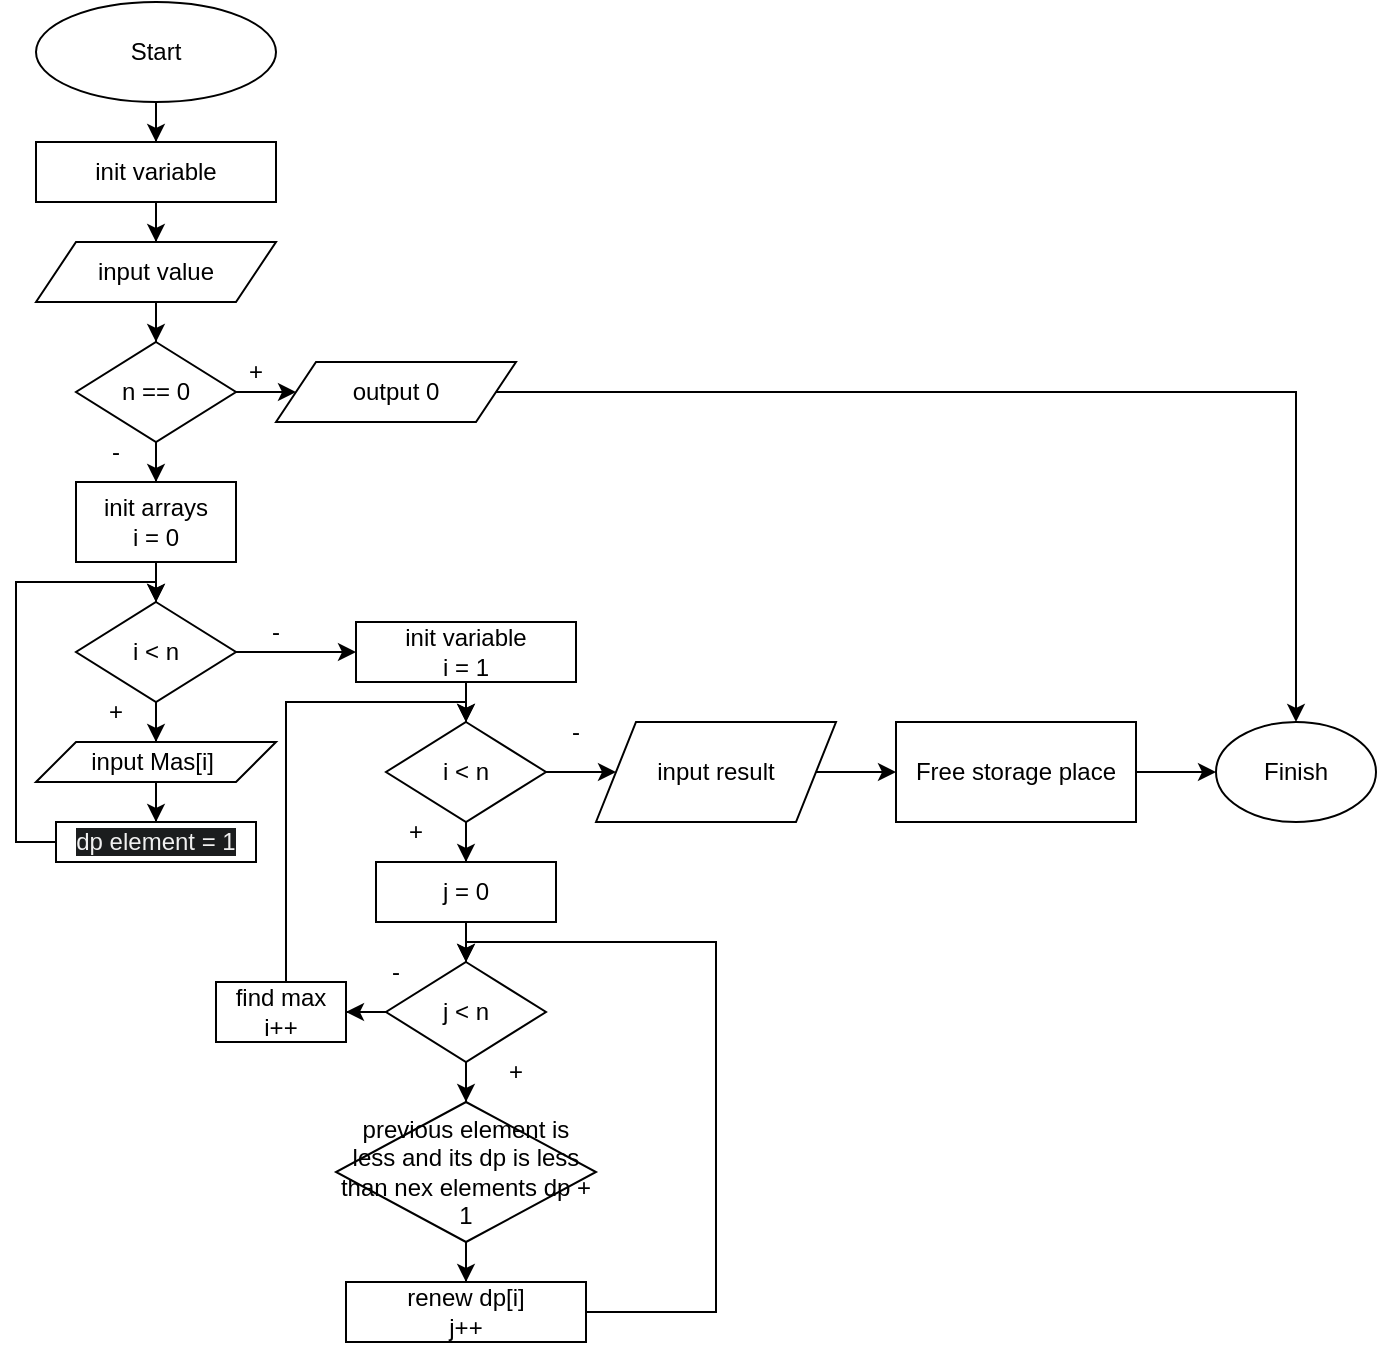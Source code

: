 <mxfile version="24.7.17">
  <diagram id="C5RBs43oDa-KdzZeNtuy" name="Page-1">
    <mxGraphModel dx="1387" dy="658" grid="1" gridSize="10" guides="1" tooltips="1" connect="1" arrows="1" fold="1" page="1" pageScale="1" pageWidth="827" pageHeight="1169" math="0" shadow="0">
      <root>
        <mxCell id="WIyWlLk6GJQsqaUBKTNV-0" />
        <mxCell id="WIyWlLk6GJQsqaUBKTNV-1" parent="WIyWlLk6GJQsqaUBKTNV-0" />
        <mxCell id="3S8DhHjlFQ5moOpjgEb2-2" value="" style="edgeStyle=orthogonalEdgeStyle;rounded=0;orthogonalLoop=1;jettySize=auto;html=1;" edge="1" parent="WIyWlLk6GJQsqaUBKTNV-1" source="3S8DhHjlFQ5moOpjgEb2-0" target="3S8DhHjlFQ5moOpjgEb2-1">
          <mxGeometry relative="1" as="geometry" />
        </mxCell>
        <mxCell id="3S8DhHjlFQ5moOpjgEb2-0" value="Start" style="ellipse;whiteSpace=wrap;html=1;" vertex="1" parent="WIyWlLk6GJQsqaUBKTNV-1">
          <mxGeometry x="20" y="10" width="120" height="50" as="geometry" />
        </mxCell>
        <mxCell id="3S8DhHjlFQ5moOpjgEb2-4" value="" style="edgeStyle=orthogonalEdgeStyle;rounded=0;orthogonalLoop=1;jettySize=auto;html=1;" edge="1" parent="WIyWlLk6GJQsqaUBKTNV-1" source="3S8DhHjlFQ5moOpjgEb2-1" target="3S8DhHjlFQ5moOpjgEb2-3">
          <mxGeometry relative="1" as="geometry" />
        </mxCell>
        <mxCell id="3S8DhHjlFQ5moOpjgEb2-1" value="init variable" style="whiteSpace=wrap;html=1;" vertex="1" parent="WIyWlLk6GJQsqaUBKTNV-1">
          <mxGeometry x="20" y="80" width="120" height="30" as="geometry" />
        </mxCell>
        <mxCell id="3S8DhHjlFQ5moOpjgEb2-6" value="" style="edgeStyle=orthogonalEdgeStyle;rounded=0;orthogonalLoop=1;jettySize=auto;html=1;" edge="1" parent="WIyWlLk6GJQsqaUBKTNV-1" source="3S8DhHjlFQ5moOpjgEb2-3" target="3S8DhHjlFQ5moOpjgEb2-5">
          <mxGeometry relative="1" as="geometry" />
        </mxCell>
        <mxCell id="3S8DhHjlFQ5moOpjgEb2-3" value="input value" style="shape=parallelogram;perimeter=parallelogramPerimeter;whiteSpace=wrap;html=1;fixedSize=1;" vertex="1" parent="WIyWlLk6GJQsqaUBKTNV-1">
          <mxGeometry x="20" y="130" width="120" height="30" as="geometry" />
        </mxCell>
        <mxCell id="3S8DhHjlFQ5moOpjgEb2-8" value="" style="edgeStyle=orthogonalEdgeStyle;rounded=0;orthogonalLoop=1;jettySize=auto;html=1;" edge="1" parent="WIyWlLk6GJQsqaUBKTNV-1" source="3S8DhHjlFQ5moOpjgEb2-5" target="3S8DhHjlFQ5moOpjgEb2-7">
          <mxGeometry relative="1" as="geometry" />
        </mxCell>
        <mxCell id="3S8DhHjlFQ5moOpjgEb2-12" value="" style="edgeStyle=orthogonalEdgeStyle;rounded=0;orthogonalLoop=1;jettySize=auto;html=1;" edge="1" parent="WIyWlLk6GJQsqaUBKTNV-1" source="3S8DhHjlFQ5moOpjgEb2-5" target="3S8DhHjlFQ5moOpjgEb2-11">
          <mxGeometry relative="1" as="geometry" />
        </mxCell>
        <mxCell id="3S8DhHjlFQ5moOpjgEb2-5" value="n == 0" style="rhombus;whiteSpace=wrap;html=1;" vertex="1" parent="WIyWlLk6GJQsqaUBKTNV-1">
          <mxGeometry x="40" y="180" width="80" height="50" as="geometry" />
        </mxCell>
        <mxCell id="3S8DhHjlFQ5moOpjgEb2-46" style="edgeStyle=orthogonalEdgeStyle;rounded=0;orthogonalLoop=1;jettySize=auto;html=1;exitX=1;exitY=0.5;exitDx=0;exitDy=0;entryX=0.5;entryY=0;entryDx=0;entryDy=0;" edge="1" parent="WIyWlLk6GJQsqaUBKTNV-1" source="3S8DhHjlFQ5moOpjgEb2-7" target="3S8DhHjlFQ5moOpjgEb2-44">
          <mxGeometry relative="1" as="geometry" />
        </mxCell>
        <mxCell id="3S8DhHjlFQ5moOpjgEb2-7" value="output 0" style="shape=parallelogram;perimeter=parallelogramPerimeter;whiteSpace=wrap;html=1;fixedSize=1;" vertex="1" parent="WIyWlLk6GJQsqaUBKTNV-1">
          <mxGeometry x="140" y="190" width="120" height="30" as="geometry" />
        </mxCell>
        <mxCell id="3S8DhHjlFQ5moOpjgEb2-14" value="" style="edgeStyle=orthogonalEdgeStyle;rounded=0;orthogonalLoop=1;jettySize=auto;html=1;" edge="1" parent="WIyWlLk6GJQsqaUBKTNV-1" source="3S8DhHjlFQ5moOpjgEb2-11" target="3S8DhHjlFQ5moOpjgEb2-13">
          <mxGeometry relative="1" as="geometry" />
        </mxCell>
        <mxCell id="3S8DhHjlFQ5moOpjgEb2-11" value="init arrays&lt;div&gt;i = 0&lt;/div&gt;" style="whiteSpace=wrap;html=1;" vertex="1" parent="WIyWlLk6GJQsqaUBKTNV-1">
          <mxGeometry x="40" y="250" width="80" height="40" as="geometry" />
        </mxCell>
        <mxCell id="3S8DhHjlFQ5moOpjgEb2-16" value="" style="edgeStyle=orthogonalEdgeStyle;rounded=0;orthogonalLoop=1;jettySize=auto;html=1;" edge="1" parent="WIyWlLk6GJQsqaUBKTNV-1" source="3S8DhHjlFQ5moOpjgEb2-17" target="3S8DhHjlFQ5moOpjgEb2-15">
          <mxGeometry relative="1" as="geometry" />
        </mxCell>
        <mxCell id="3S8DhHjlFQ5moOpjgEb2-22" value="" style="edgeStyle=orthogonalEdgeStyle;rounded=0;orthogonalLoop=1;jettySize=auto;html=1;" edge="1" parent="WIyWlLk6GJQsqaUBKTNV-1" source="3S8DhHjlFQ5moOpjgEb2-13" target="3S8DhHjlFQ5moOpjgEb2-21">
          <mxGeometry relative="1" as="geometry" />
        </mxCell>
        <mxCell id="3S8DhHjlFQ5moOpjgEb2-13" value="i &amp;lt; n" style="rhombus;whiteSpace=wrap;html=1;" vertex="1" parent="WIyWlLk6GJQsqaUBKTNV-1">
          <mxGeometry x="40" y="310" width="80" height="50" as="geometry" />
        </mxCell>
        <mxCell id="3S8DhHjlFQ5moOpjgEb2-20" style="edgeStyle=orthogonalEdgeStyle;rounded=0;orthogonalLoop=1;jettySize=auto;html=1;exitX=0;exitY=0.5;exitDx=0;exitDy=0;entryX=0.5;entryY=0;entryDx=0;entryDy=0;" edge="1" parent="WIyWlLk6GJQsqaUBKTNV-1" source="3S8DhHjlFQ5moOpjgEb2-15" target="3S8DhHjlFQ5moOpjgEb2-13">
          <mxGeometry relative="1" as="geometry">
            <Array as="points">
              <mxPoint x="10" y="430" />
              <mxPoint x="10" y="300" />
              <mxPoint x="80" y="300" />
            </Array>
          </mxGeometry>
        </mxCell>
        <mxCell id="3S8DhHjlFQ5moOpjgEb2-15" value="&lt;span style=&quot;color: rgb(240, 240, 240); font-family: Helvetica; font-size: 12px; font-style: normal; font-variant-ligatures: normal; font-variant-caps: normal; font-weight: 400; letter-spacing: normal; orphans: 2; text-align: center; text-indent: 0px; text-transform: none; widows: 2; word-spacing: 0px; -webkit-text-stroke-width: 0px; white-space: normal; background-color: rgb(27, 29, 30); text-decoration-thickness: initial; text-decoration-style: initial; text-decoration-color: initial; display: inline !important; float: none;&quot;&gt;dp element = 1&lt;/span&gt;" style="whiteSpace=wrap;html=1;" vertex="1" parent="WIyWlLk6GJQsqaUBKTNV-1">
          <mxGeometry x="30" y="420" width="100" height="20" as="geometry" />
        </mxCell>
        <mxCell id="3S8DhHjlFQ5moOpjgEb2-19" value="" style="edgeStyle=orthogonalEdgeStyle;rounded=0;orthogonalLoop=1;jettySize=auto;html=1;" edge="1" parent="WIyWlLk6GJQsqaUBKTNV-1" source="3S8DhHjlFQ5moOpjgEb2-13" target="3S8DhHjlFQ5moOpjgEb2-17">
          <mxGeometry relative="1" as="geometry">
            <mxPoint x="80" y="360" as="sourcePoint" />
            <mxPoint x="60" y="490" as="targetPoint" />
          </mxGeometry>
        </mxCell>
        <mxCell id="3S8DhHjlFQ5moOpjgEb2-17" value="input Mas[i]&lt;span style=&quot;background-color: initial;&quot;&gt;&amp;nbsp;&lt;/span&gt;" style="shape=parallelogram;perimeter=parallelogramPerimeter;whiteSpace=wrap;html=1;fixedSize=1;" vertex="1" parent="WIyWlLk6GJQsqaUBKTNV-1">
          <mxGeometry x="20" y="380" width="120" height="20" as="geometry" />
        </mxCell>
        <mxCell id="3S8DhHjlFQ5moOpjgEb2-24" value="" style="edgeStyle=orthogonalEdgeStyle;rounded=0;orthogonalLoop=1;jettySize=auto;html=1;" edge="1" parent="WIyWlLk6GJQsqaUBKTNV-1" source="3S8DhHjlFQ5moOpjgEb2-21" target="3S8DhHjlFQ5moOpjgEb2-23">
          <mxGeometry relative="1" as="geometry" />
        </mxCell>
        <mxCell id="3S8DhHjlFQ5moOpjgEb2-21" value="init variable&lt;div&gt;i = 1&lt;/div&gt;" style="whiteSpace=wrap;html=1;" vertex="1" parent="WIyWlLk6GJQsqaUBKTNV-1">
          <mxGeometry x="180" y="320" width="110" height="30" as="geometry" />
        </mxCell>
        <mxCell id="3S8DhHjlFQ5moOpjgEb2-26" value="" style="edgeStyle=orthogonalEdgeStyle;rounded=0;orthogonalLoop=1;jettySize=auto;html=1;" edge="1" parent="WIyWlLk6GJQsqaUBKTNV-1" source="3S8DhHjlFQ5moOpjgEb2-23" target="3S8DhHjlFQ5moOpjgEb2-25">
          <mxGeometry relative="1" as="geometry" />
        </mxCell>
        <mxCell id="3S8DhHjlFQ5moOpjgEb2-41" value="" style="edgeStyle=orthogonalEdgeStyle;rounded=0;orthogonalLoop=1;jettySize=auto;html=1;" edge="1" parent="WIyWlLk6GJQsqaUBKTNV-1" source="3S8DhHjlFQ5moOpjgEb2-23" target="3S8DhHjlFQ5moOpjgEb2-40">
          <mxGeometry relative="1" as="geometry" />
        </mxCell>
        <mxCell id="3S8DhHjlFQ5moOpjgEb2-23" value="i &amp;lt; n" style="rhombus;whiteSpace=wrap;html=1;" vertex="1" parent="WIyWlLk6GJQsqaUBKTNV-1">
          <mxGeometry x="195" y="370" width="80" height="50" as="geometry" />
        </mxCell>
        <mxCell id="3S8DhHjlFQ5moOpjgEb2-28" value="" style="edgeStyle=orthogonalEdgeStyle;rounded=0;orthogonalLoop=1;jettySize=auto;html=1;" edge="1" parent="WIyWlLk6GJQsqaUBKTNV-1" source="3S8DhHjlFQ5moOpjgEb2-25" target="3S8DhHjlFQ5moOpjgEb2-27">
          <mxGeometry relative="1" as="geometry" />
        </mxCell>
        <mxCell id="3S8DhHjlFQ5moOpjgEb2-25" value="j = 0" style="whiteSpace=wrap;html=1;" vertex="1" parent="WIyWlLk6GJQsqaUBKTNV-1">
          <mxGeometry x="190" y="440" width="90" height="30" as="geometry" />
        </mxCell>
        <mxCell id="3S8DhHjlFQ5moOpjgEb2-32" value="" style="edgeStyle=orthogonalEdgeStyle;rounded=0;orthogonalLoop=1;jettySize=auto;html=1;" edge="1" parent="WIyWlLk6GJQsqaUBKTNV-1" source="3S8DhHjlFQ5moOpjgEb2-27" target="3S8DhHjlFQ5moOpjgEb2-31">
          <mxGeometry relative="1" as="geometry" />
        </mxCell>
        <mxCell id="3S8DhHjlFQ5moOpjgEb2-38" value="" style="edgeStyle=orthogonalEdgeStyle;rounded=0;orthogonalLoop=1;jettySize=auto;html=1;" edge="1" parent="WIyWlLk6GJQsqaUBKTNV-1" source="3S8DhHjlFQ5moOpjgEb2-27" target="3S8DhHjlFQ5moOpjgEb2-37">
          <mxGeometry relative="1" as="geometry" />
        </mxCell>
        <mxCell id="3S8DhHjlFQ5moOpjgEb2-27" value="j &amp;lt; n" style="rhombus;whiteSpace=wrap;html=1;" vertex="1" parent="WIyWlLk6GJQsqaUBKTNV-1">
          <mxGeometry x="195" y="490" width="80" height="50" as="geometry" />
        </mxCell>
        <mxCell id="3S8DhHjlFQ5moOpjgEb2-34" value="" style="edgeStyle=orthogonalEdgeStyle;rounded=0;orthogonalLoop=1;jettySize=auto;html=1;" edge="1" parent="WIyWlLk6GJQsqaUBKTNV-1" source="3S8DhHjlFQ5moOpjgEb2-31" target="3S8DhHjlFQ5moOpjgEb2-33">
          <mxGeometry relative="1" as="geometry" />
        </mxCell>
        <mxCell id="3S8DhHjlFQ5moOpjgEb2-31" value="previous element is less and its dp is less than nex elements dp + 1" style="rhombus;whiteSpace=wrap;html=1;" vertex="1" parent="WIyWlLk6GJQsqaUBKTNV-1">
          <mxGeometry x="170" y="560" width="130" height="70" as="geometry" />
        </mxCell>
        <mxCell id="3S8DhHjlFQ5moOpjgEb2-36" style="edgeStyle=orthogonalEdgeStyle;rounded=0;orthogonalLoop=1;jettySize=auto;html=1;exitX=0;exitY=0.5;exitDx=0;exitDy=0;entryX=0.5;entryY=0;entryDx=0;entryDy=0;" edge="1" parent="WIyWlLk6GJQsqaUBKTNV-1" source="3S8DhHjlFQ5moOpjgEb2-33" target="3S8DhHjlFQ5moOpjgEb2-27">
          <mxGeometry relative="1" as="geometry">
            <Array as="points">
              <mxPoint x="360" y="665" />
              <mxPoint x="360" y="480" />
              <mxPoint x="235" y="480" />
            </Array>
          </mxGeometry>
        </mxCell>
        <mxCell id="3S8DhHjlFQ5moOpjgEb2-33" value="renew dp[i]&lt;div&gt;j++&lt;/div&gt;" style="whiteSpace=wrap;html=1;" vertex="1" parent="WIyWlLk6GJQsqaUBKTNV-1">
          <mxGeometry x="175" y="650" width="120" height="30" as="geometry" />
        </mxCell>
        <mxCell id="3S8DhHjlFQ5moOpjgEb2-39" style="edgeStyle=orthogonalEdgeStyle;rounded=0;orthogonalLoop=1;jettySize=auto;html=1;exitX=0.75;exitY=0;exitDx=0;exitDy=0;entryX=0.5;entryY=0;entryDx=0;entryDy=0;" edge="1" parent="WIyWlLk6GJQsqaUBKTNV-1" source="3S8DhHjlFQ5moOpjgEb2-37" target="3S8DhHjlFQ5moOpjgEb2-23">
          <mxGeometry relative="1" as="geometry">
            <Array as="points">
              <mxPoint x="145" y="360" />
              <mxPoint x="235" y="360" />
            </Array>
          </mxGeometry>
        </mxCell>
        <mxCell id="3S8DhHjlFQ5moOpjgEb2-37" value="find max&lt;div&gt;i++&lt;/div&gt;" style="whiteSpace=wrap;html=1;" vertex="1" parent="WIyWlLk6GJQsqaUBKTNV-1">
          <mxGeometry x="110" y="500" width="65" height="30" as="geometry" />
        </mxCell>
        <mxCell id="3S8DhHjlFQ5moOpjgEb2-43" value="" style="edgeStyle=orthogonalEdgeStyle;rounded=0;orthogonalLoop=1;jettySize=auto;html=1;" edge="1" parent="WIyWlLk6GJQsqaUBKTNV-1" source="3S8DhHjlFQ5moOpjgEb2-40" target="3S8DhHjlFQ5moOpjgEb2-42">
          <mxGeometry relative="1" as="geometry" />
        </mxCell>
        <mxCell id="3S8DhHjlFQ5moOpjgEb2-40" value="input result" style="shape=parallelogram;perimeter=parallelogramPerimeter;whiteSpace=wrap;html=1;fixedSize=1;" vertex="1" parent="WIyWlLk6GJQsqaUBKTNV-1">
          <mxGeometry x="300" y="370" width="120" height="50" as="geometry" />
        </mxCell>
        <mxCell id="3S8DhHjlFQ5moOpjgEb2-45" value="" style="edgeStyle=orthogonalEdgeStyle;rounded=0;orthogonalLoop=1;jettySize=auto;html=1;" edge="1" parent="WIyWlLk6GJQsqaUBKTNV-1" source="3S8DhHjlFQ5moOpjgEb2-42" target="3S8DhHjlFQ5moOpjgEb2-44">
          <mxGeometry relative="1" as="geometry" />
        </mxCell>
        <mxCell id="3S8DhHjlFQ5moOpjgEb2-42" value="Free storage place" style="whiteSpace=wrap;html=1;" vertex="1" parent="WIyWlLk6GJQsqaUBKTNV-1">
          <mxGeometry x="450" y="370" width="120" height="50" as="geometry" />
        </mxCell>
        <mxCell id="3S8DhHjlFQ5moOpjgEb2-44" value="Finish" style="ellipse;whiteSpace=wrap;html=1;" vertex="1" parent="WIyWlLk6GJQsqaUBKTNV-1">
          <mxGeometry x="610" y="370" width="80" height="50" as="geometry" />
        </mxCell>
        <mxCell id="3S8DhHjlFQ5moOpjgEb2-47" value="+" style="text;html=1;align=center;verticalAlign=middle;whiteSpace=wrap;rounded=0;" vertex="1" parent="WIyWlLk6GJQsqaUBKTNV-1">
          <mxGeometry x="100" y="180" width="60" height="30" as="geometry" />
        </mxCell>
        <mxCell id="3S8DhHjlFQ5moOpjgEb2-48" value="+" style="text;html=1;align=center;verticalAlign=middle;whiteSpace=wrap;rounded=0;" vertex="1" parent="WIyWlLk6GJQsqaUBKTNV-1">
          <mxGeometry x="30" y="350" width="60" height="30" as="geometry" />
        </mxCell>
        <mxCell id="3S8DhHjlFQ5moOpjgEb2-49" value="+" style="text;html=1;align=center;verticalAlign=middle;whiteSpace=wrap;rounded=0;" vertex="1" parent="WIyWlLk6GJQsqaUBKTNV-1">
          <mxGeometry x="180" y="410" width="60" height="30" as="geometry" />
        </mxCell>
        <mxCell id="3S8DhHjlFQ5moOpjgEb2-50" value="+" style="text;html=1;align=center;verticalAlign=middle;whiteSpace=wrap;rounded=0;" vertex="1" parent="WIyWlLk6GJQsqaUBKTNV-1">
          <mxGeometry x="230" y="530" width="60" height="30" as="geometry" />
        </mxCell>
        <mxCell id="3S8DhHjlFQ5moOpjgEb2-51" value="-" style="text;html=1;align=center;verticalAlign=middle;whiteSpace=wrap;rounded=0;" vertex="1" parent="WIyWlLk6GJQsqaUBKTNV-1">
          <mxGeometry x="30" y="220" width="60" height="30" as="geometry" />
        </mxCell>
        <mxCell id="3S8DhHjlFQ5moOpjgEb2-52" value="-" style="text;html=1;align=center;verticalAlign=middle;whiteSpace=wrap;rounded=0;" vertex="1" parent="WIyWlLk6GJQsqaUBKTNV-1">
          <mxGeometry x="110" y="310" width="60" height="30" as="geometry" />
        </mxCell>
        <mxCell id="3S8DhHjlFQ5moOpjgEb2-53" value="-" style="text;html=1;align=center;verticalAlign=middle;whiteSpace=wrap;rounded=0;" vertex="1" parent="WIyWlLk6GJQsqaUBKTNV-1">
          <mxGeometry x="260" y="360" width="60" height="30" as="geometry" />
        </mxCell>
        <mxCell id="3S8DhHjlFQ5moOpjgEb2-54" value="-" style="text;html=1;align=center;verticalAlign=middle;whiteSpace=wrap;rounded=0;" vertex="1" parent="WIyWlLk6GJQsqaUBKTNV-1">
          <mxGeometry x="170" y="480" width="60" height="30" as="geometry" />
        </mxCell>
      </root>
    </mxGraphModel>
  </diagram>
</mxfile>
